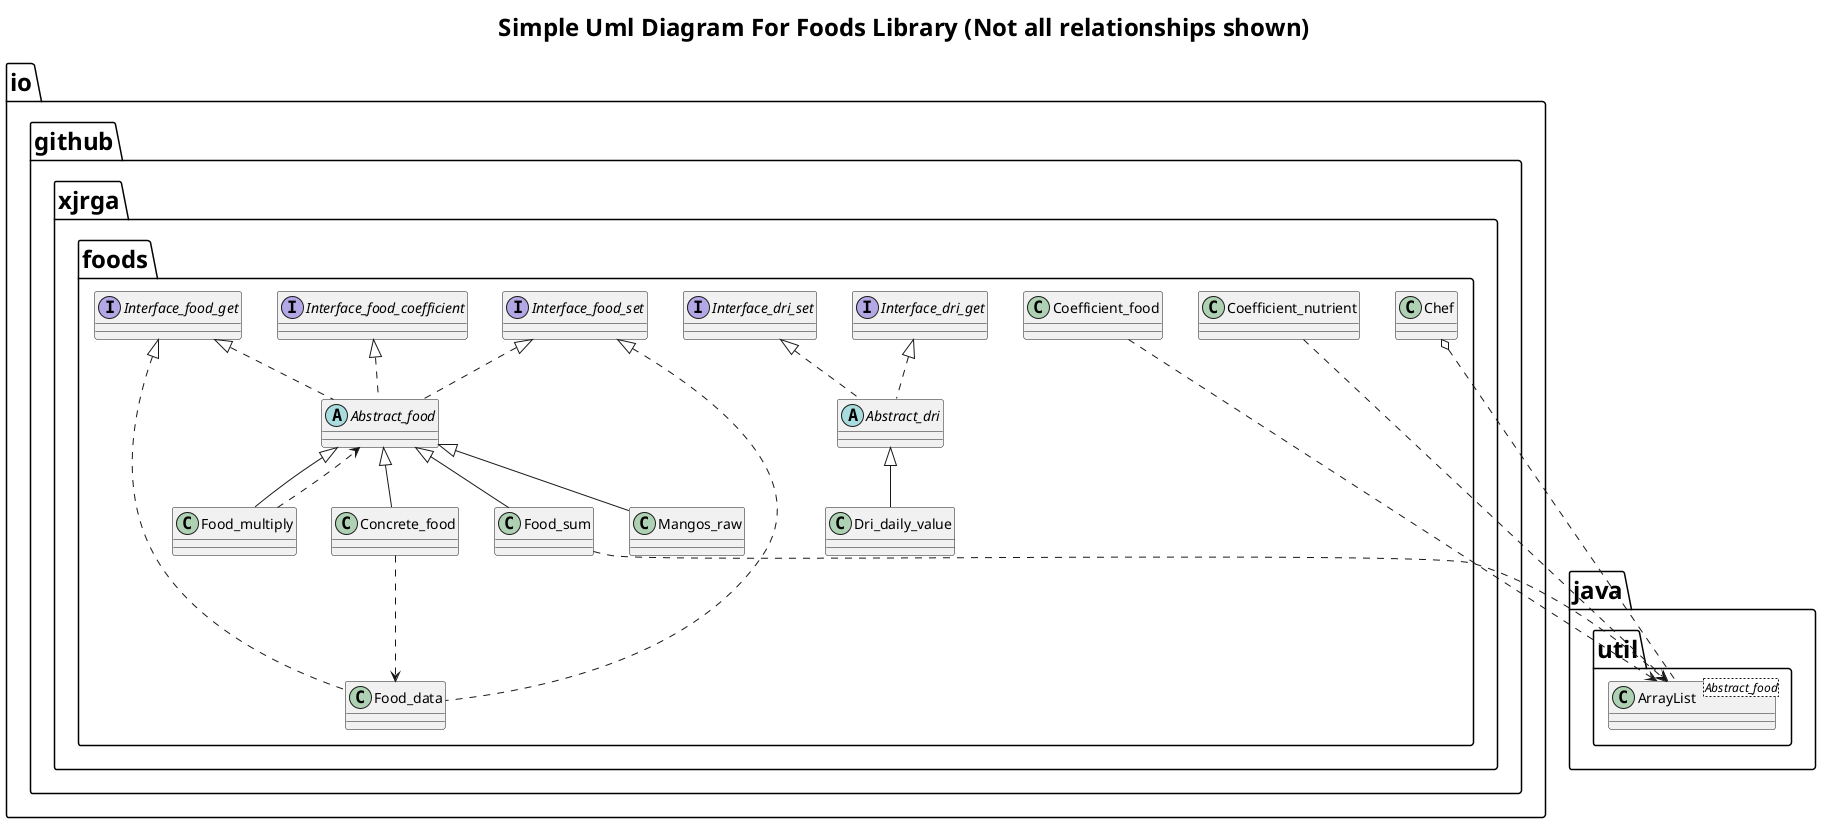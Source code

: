@startuml
title Simple Uml Diagram For Foods Library (Not all relationships shown)
<style>
title {
  HorizontalAlignment center
  FontSize 24
}
</style>
class java.util.ArrayList<Abstract_food>
interface io.github.xjrga.foods.Interface_dri_get
interface io.github.xjrga.foods.Interface_dri_set
interface io.github.xjrga.foods.Interface_food_get
interface io.github.xjrga.foods.Interface_food_set
interface io.github.xjrga.foods.Interface_food_coefficient
abstract class io.github.xjrga.foods.Abstract_dri implements io.github.xjrga.foods.Interface_dri_get
abstract class io.github.xjrga.foods.Abstract_dri implements io.github.xjrga.foods.Interface_dri_set
abstract class io.github.xjrga.foods.Abstract_food implements io.github.xjrga.foods.Interface_food_get
abstract class io.github.xjrga.foods.Abstract_food implements io.github.xjrga.foods.Interface_food_set
abstract class io.github.xjrga.foods.Abstract_food implements io.github.xjrga.foods.Interface_food_coefficient
class io.github.xjrga.foods.Food_data implements io.github.xjrga.foods.Interface_food_get
class io.github.xjrga.foods.Food_data implements io.github.xjrga.foods.Interface_food_set
class io.github.xjrga.foods.Mangos_raw extends io.github.xjrga.foods.Abstract_food
class io.github.xjrga.foods.Dri_daily_value extends io.github.xjrga.foods.Abstract_dri
class io.github.xjrga.foods.Concrete_food extends io.github.xjrga.foods.Abstract_food
class io.github.xjrga.foods.Food_multiply extends io.github.xjrga.foods.Abstract_food
class io.github.xjrga.foods.Food_sum extends io.github.xjrga.foods.Abstract_food
io.github.xjrga.foods.Coefficient_food ..> java.util.ArrayList
io.github.xjrga.foods.Coefficient_nutrient ..> java.util.ArrayList
io.github.xjrga.foods.Concrete_food ..> io.github.xjrga.foods.Food_data
io.github.xjrga.foods.Food_sum ..> java.util.ArrayList
io.github.xjrga.foods.Food_multiply ..> io.github.xjrga.foods.Abstract_food
io.github.xjrga.foods.Chef o.. java.util.ArrayList
@enduml